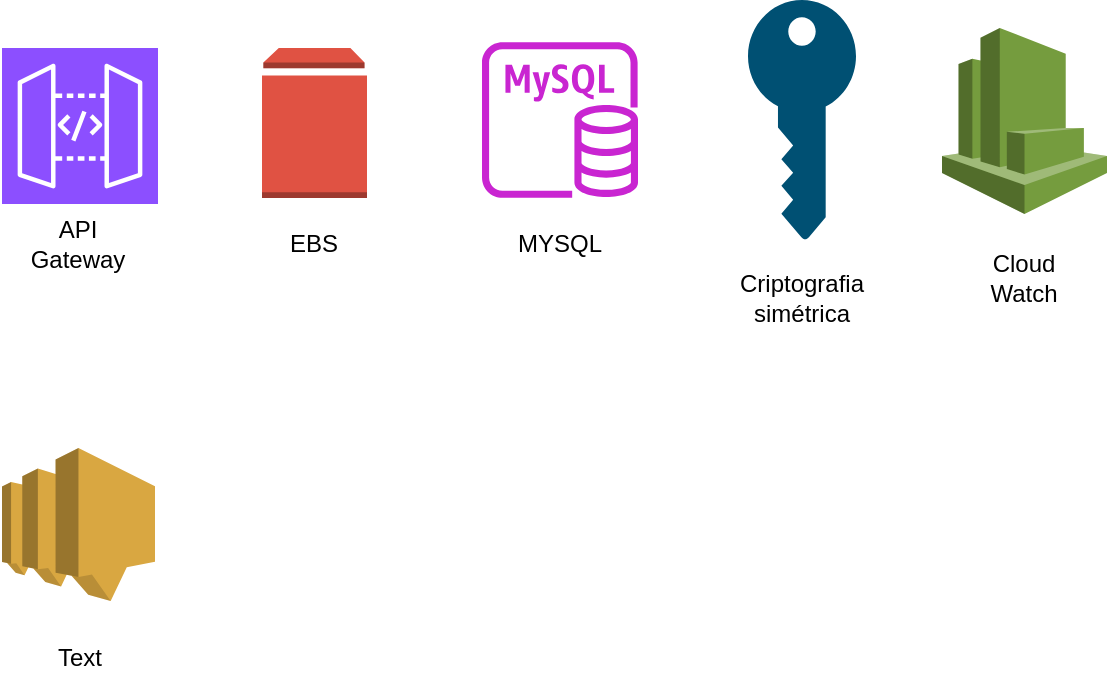 <mxfile version="27.0.6">
  <diagram name="Página-1" id="Uby4DdCS2aKfuwwsVgoy">
    <mxGraphModel dx="684" dy="533" grid="1" gridSize="10" guides="1" tooltips="1" connect="1" arrows="1" fold="1" page="1" pageScale="1" pageWidth="827" pageHeight="1169" math="0" shadow="0">
      <root>
        <mxCell id="0" />
        <mxCell id="1" parent="0" />
        <mxCell id="J3wXxuo7UUnqpM9CAC4g-1" value="" style="sketch=0;points=[[0,0,0],[0.25,0,0],[0.5,0,0],[0.75,0,0],[1,0,0],[0,1,0],[0.25,1,0],[0.5,1,0],[0.75,1,0],[1,1,0],[0,0.25,0],[0,0.5,0],[0,0.75,0],[1,0.25,0],[1,0.5,0],[1,0.75,0]];outlineConnect=0;fontColor=#232F3E;fillColor=#8C4FFF;strokeColor=#ffffff;dashed=0;verticalLabelPosition=bottom;verticalAlign=top;align=center;html=1;fontSize=12;fontStyle=0;aspect=fixed;shape=mxgraph.aws4.resourceIcon;resIcon=mxgraph.aws4.api_gateway;" vertex="1" parent="1">
          <mxGeometry x="130" y="140" width="78" height="78" as="geometry" />
        </mxCell>
        <mxCell id="J3wXxuo7UUnqpM9CAC4g-2" value="" style="outlineConnect=0;dashed=0;verticalLabelPosition=bottom;verticalAlign=top;align=center;html=1;shape=mxgraph.aws3.volume;fillColor=#E05243;gradientColor=none;" vertex="1" parent="1">
          <mxGeometry x="260" y="140" width="52.5" height="75" as="geometry" />
        </mxCell>
        <mxCell id="J3wXxuo7UUnqpM9CAC4g-3" value="" style="sketch=0;outlineConnect=0;fontColor=#232F3E;gradientColor=none;fillColor=#C925D1;strokeColor=none;dashed=0;verticalLabelPosition=bottom;verticalAlign=top;align=center;html=1;fontSize=12;fontStyle=0;aspect=fixed;pointerEvents=1;shape=mxgraph.aws4.rds_mysql_instance;" vertex="1" parent="1">
          <mxGeometry x="370" y="137" width="78" height="78" as="geometry" />
        </mxCell>
        <mxCell id="J3wXxuo7UUnqpM9CAC4g-4" value="" style="points=[[0,0.5,0],[0.24,0,0],[0.5,0.28,0],[0.995,0.475,0],[0.5,0.72,0],[0.24,1,0]];verticalLabelPosition=bottom;sketch=0;html=1;verticalAlign=top;aspect=fixed;align=center;pointerEvents=1;shape=mxgraph.cisco19.key;fillColor=#005073;strokeColor=none;rotation=90;" vertex="1" parent="1">
          <mxGeometry x="470" y="149" width="120" height="54" as="geometry" />
        </mxCell>
        <mxCell id="J3wXxuo7UUnqpM9CAC4g-5" value="" style="outlineConnect=0;dashed=0;verticalLabelPosition=bottom;verticalAlign=top;align=center;html=1;shape=mxgraph.aws3.cloudwatch;fillColor=#759C3E;gradientColor=none;" vertex="1" parent="1">
          <mxGeometry x="600" y="130" width="82.5" height="93" as="geometry" />
        </mxCell>
        <mxCell id="J3wXxuo7UUnqpM9CAC4g-6" value="" style="outlineConnect=0;dashed=0;verticalLabelPosition=bottom;verticalAlign=top;align=center;html=1;shape=mxgraph.aws3.sns;fillColor=#D9A741;gradientColor=none;" vertex="1" parent="1">
          <mxGeometry x="130" y="340" width="76.5" height="76.5" as="geometry" />
        </mxCell>
        <mxCell id="J3wXxuo7UUnqpM9CAC4g-7" value="API Gateway" style="text;html=1;align=center;verticalAlign=middle;whiteSpace=wrap;rounded=0;" vertex="1" parent="1">
          <mxGeometry x="138" y="223" width="60" height="30" as="geometry" />
        </mxCell>
        <mxCell id="J3wXxuo7UUnqpM9CAC4g-8" value="EBS" style="text;html=1;align=center;verticalAlign=middle;whiteSpace=wrap;rounded=0;" vertex="1" parent="1">
          <mxGeometry x="256.25" y="223" width="60" height="30" as="geometry" />
        </mxCell>
        <mxCell id="J3wXxuo7UUnqpM9CAC4g-9" value="MYSQL" style="text;html=1;align=center;verticalAlign=middle;whiteSpace=wrap;rounded=0;" vertex="1" parent="1">
          <mxGeometry x="379" y="223" width="60" height="30" as="geometry" />
        </mxCell>
        <mxCell id="J3wXxuo7UUnqpM9CAC4g-10" value="Criptografia simétrica" style="text;html=1;align=center;verticalAlign=middle;whiteSpace=wrap;rounded=0;" vertex="1" parent="1">
          <mxGeometry x="500" y="250" width="60" height="30" as="geometry" />
        </mxCell>
        <mxCell id="J3wXxuo7UUnqpM9CAC4g-11" value="Cloud&lt;br/&gt;Watch" style="text;html=1;align=center;verticalAlign=middle;whiteSpace=wrap;rounded=0;" vertex="1" parent="1">
          <mxGeometry x="611" y="240" width="60" height="30" as="geometry" />
        </mxCell>
        <mxCell id="J3wXxuo7UUnqpM9CAC4g-12" value="Text" style="text;html=1;align=center;verticalAlign=middle;whiteSpace=wrap;rounded=0;" vertex="1" parent="1">
          <mxGeometry x="139" y="430" width="60" height="30" as="geometry" />
        </mxCell>
      </root>
    </mxGraphModel>
  </diagram>
</mxfile>
